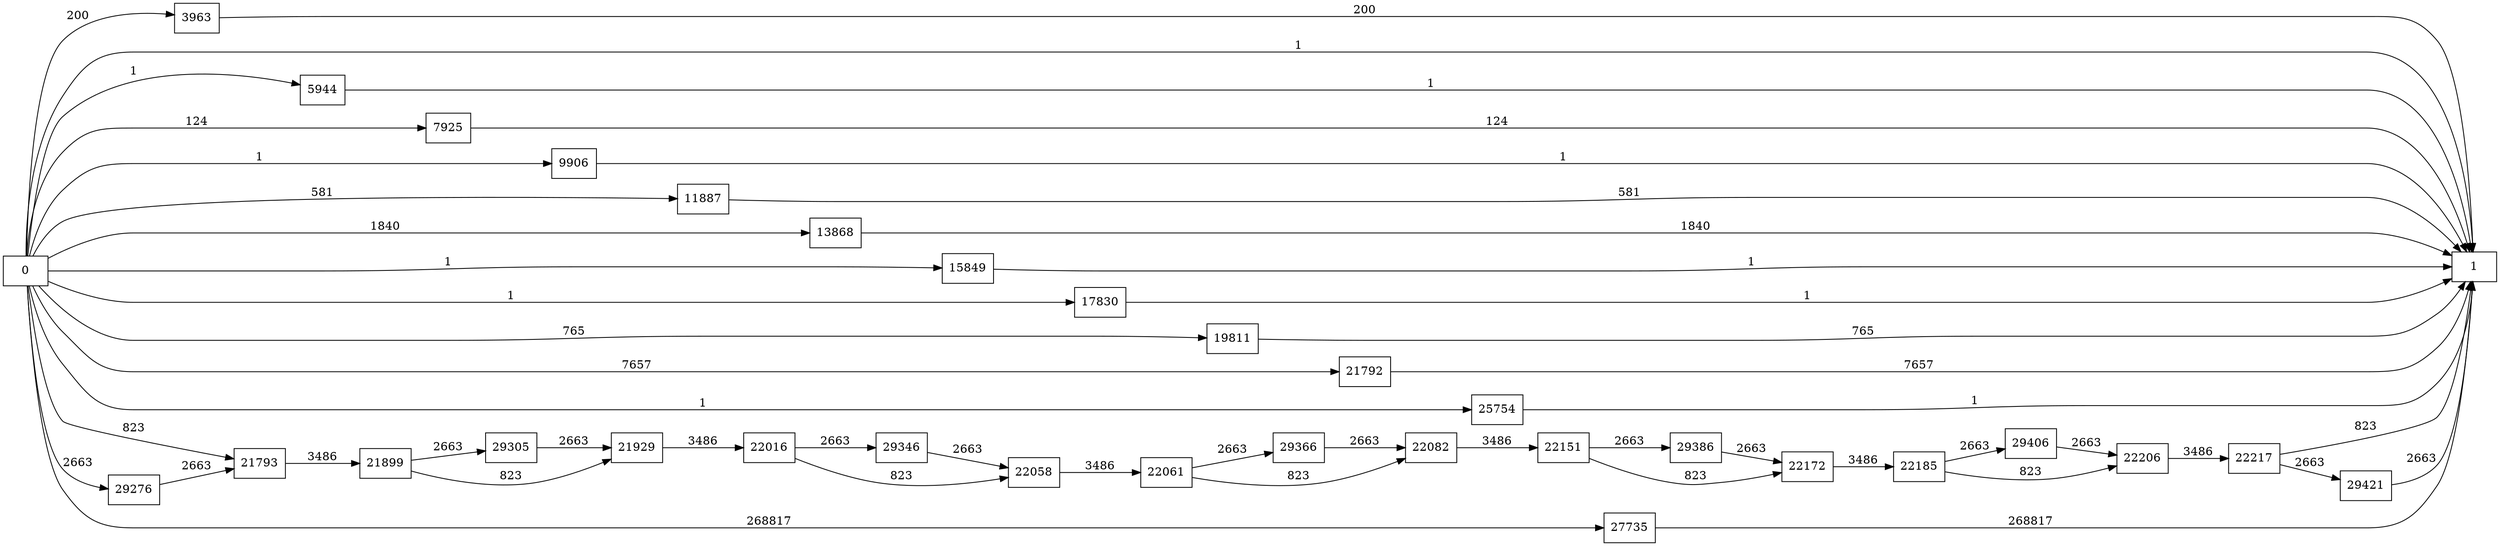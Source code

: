 digraph {
	graph [rankdir=LR]
	node [shape=rectangle]
	3963 -> 1 [label=200]
	5944 -> 1 [label=1]
	7925 -> 1 [label=124]
	9906 -> 1 [label=1]
	11887 -> 1 [label=581]
	13868 -> 1 [label=1840]
	15849 -> 1 [label=1]
	17830 -> 1 [label=1]
	19811 -> 1 [label=765]
	21792 -> 1 [label=7657]
	21793 -> 21899 [label=3486]
	21899 -> 21929 [label=823]
	21899 -> 29305 [label=2663]
	21929 -> 22016 [label=3486]
	22016 -> 22058 [label=823]
	22016 -> 29346 [label=2663]
	22058 -> 22061 [label=3486]
	22061 -> 22082 [label=823]
	22061 -> 29366 [label=2663]
	22082 -> 22151 [label=3486]
	22151 -> 22172 [label=823]
	22151 -> 29386 [label=2663]
	22172 -> 22185 [label=3486]
	22185 -> 22206 [label=823]
	22185 -> 29406 [label=2663]
	22206 -> 22217 [label=3486]
	22217 -> 1 [label=823]
	22217 -> 29421 [label=2663]
	25754 -> 1 [label=1]
	27735 -> 1 [label=268817]
	29276 -> 21793 [label=2663]
	29305 -> 21929 [label=2663]
	29346 -> 22058 [label=2663]
	29366 -> 22082 [label=2663]
	29386 -> 22172 [label=2663]
	29406 -> 22206 [label=2663]
	29421 -> 1 [label=2663]
	0 -> 21793 [label=823]
	0 -> 1 [label=1]
	0 -> 3963 [label=200]
	0 -> 5944 [label=1]
	0 -> 7925 [label=124]
	0 -> 9906 [label=1]
	0 -> 11887 [label=581]
	0 -> 13868 [label=1840]
	0 -> 15849 [label=1]
	0 -> 17830 [label=1]
	0 -> 19811 [label=765]
	0 -> 21792 [label=7657]
	0 -> 25754 [label=1]
	0 -> 27735 [label=268817]
	0 -> 29276 [label=2663]
}
